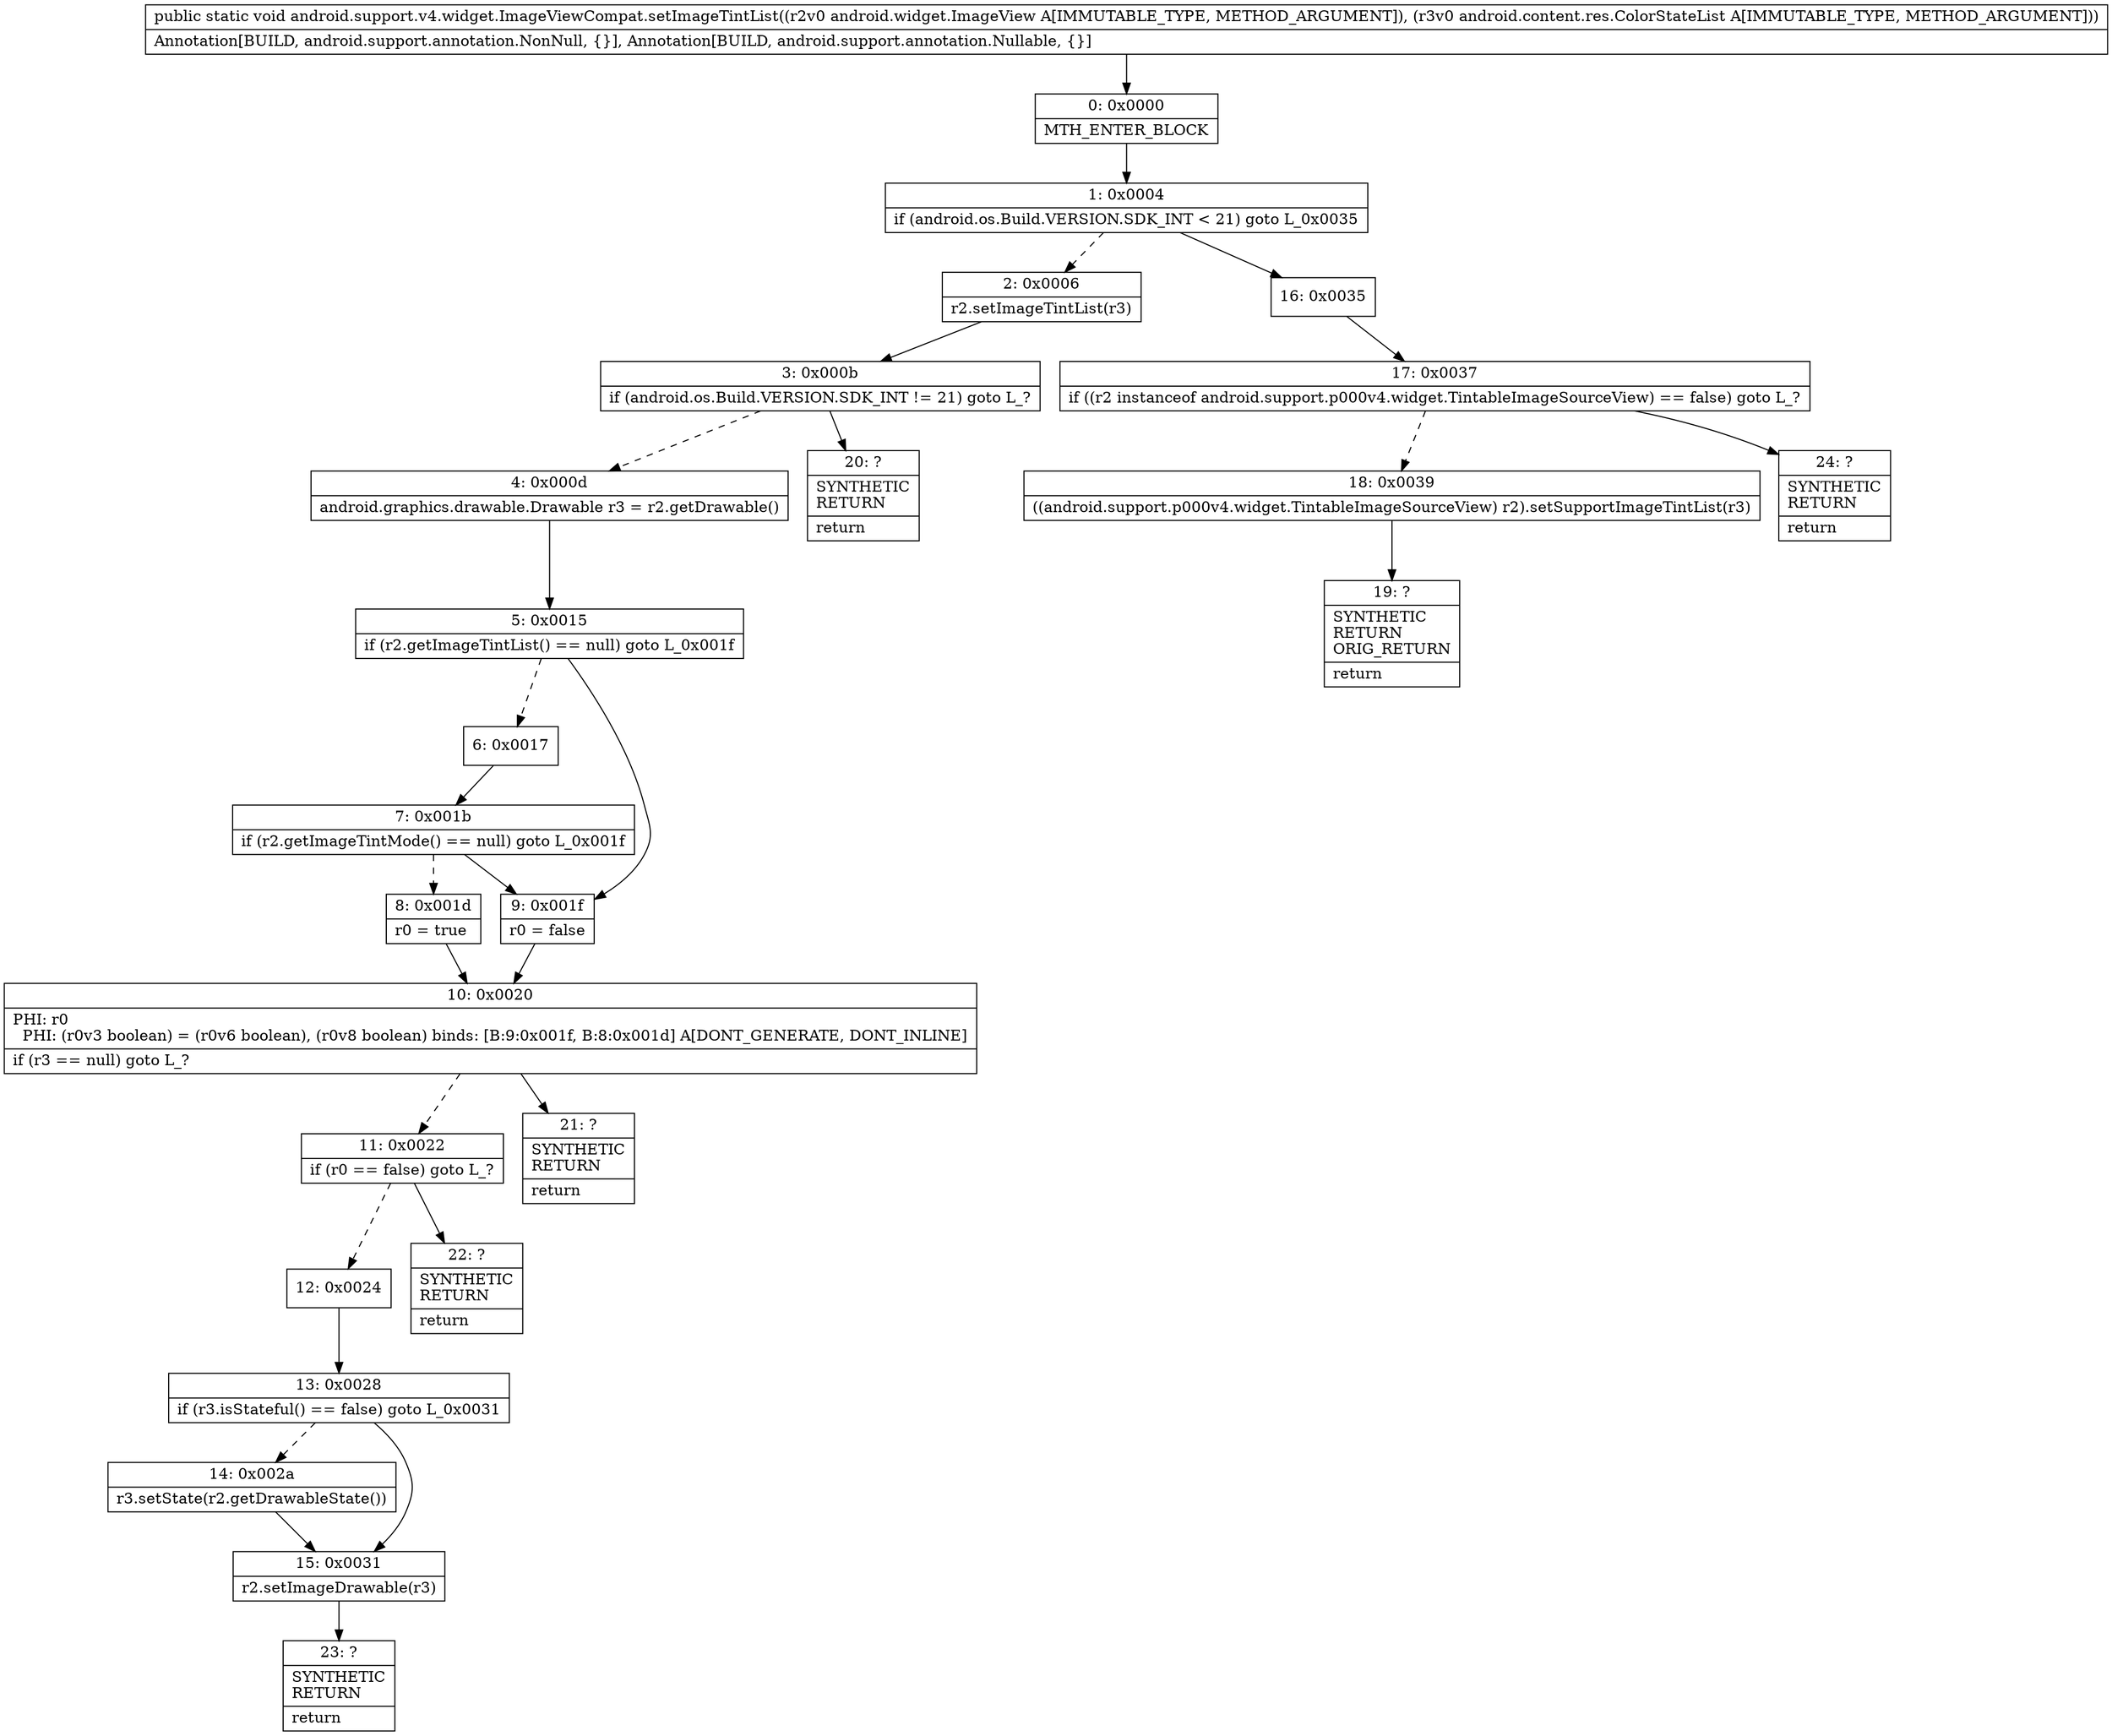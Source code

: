digraph "CFG forandroid.support.v4.widget.ImageViewCompat.setImageTintList(Landroid\/widget\/ImageView;Landroid\/content\/res\/ColorStateList;)V" {
Node_0 [shape=record,label="{0\:\ 0x0000|MTH_ENTER_BLOCK\l}"];
Node_1 [shape=record,label="{1\:\ 0x0004|if (android.os.Build.VERSION.SDK_INT \< 21) goto L_0x0035\l}"];
Node_2 [shape=record,label="{2\:\ 0x0006|r2.setImageTintList(r3)\l}"];
Node_3 [shape=record,label="{3\:\ 0x000b|if (android.os.Build.VERSION.SDK_INT != 21) goto L_?\l}"];
Node_4 [shape=record,label="{4\:\ 0x000d|android.graphics.drawable.Drawable r3 = r2.getDrawable()\l}"];
Node_5 [shape=record,label="{5\:\ 0x0015|if (r2.getImageTintList() == null) goto L_0x001f\l}"];
Node_6 [shape=record,label="{6\:\ 0x0017}"];
Node_7 [shape=record,label="{7\:\ 0x001b|if (r2.getImageTintMode() == null) goto L_0x001f\l}"];
Node_8 [shape=record,label="{8\:\ 0x001d|r0 = true\l}"];
Node_9 [shape=record,label="{9\:\ 0x001f|r0 = false\l}"];
Node_10 [shape=record,label="{10\:\ 0x0020|PHI: r0 \l  PHI: (r0v3 boolean) = (r0v6 boolean), (r0v8 boolean) binds: [B:9:0x001f, B:8:0x001d] A[DONT_GENERATE, DONT_INLINE]\l|if (r3 == null) goto L_?\l}"];
Node_11 [shape=record,label="{11\:\ 0x0022|if (r0 == false) goto L_?\l}"];
Node_12 [shape=record,label="{12\:\ 0x0024}"];
Node_13 [shape=record,label="{13\:\ 0x0028|if (r3.isStateful() == false) goto L_0x0031\l}"];
Node_14 [shape=record,label="{14\:\ 0x002a|r3.setState(r2.getDrawableState())\l}"];
Node_15 [shape=record,label="{15\:\ 0x0031|r2.setImageDrawable(r3)\l}"];
Node_16 [shape=record,label="{16\:\ 0x0035}"];
Node_17 [shape=record,label="{17\:\ 0x0037|if ((r2 instanceof android.support.p000v4.widget.TintableImageSourceView) == false) goto L_?\l}"];
Node_18 [shape=record,label="{18\:\ 0x0039|((android.support.p000v4.widget.TintableImageSourceView) r2).setSupportImageTintList(r3)\l}"];
Node_19 [shape=record,label="{19\:\ ?|SYNTHETIC\lRETURN\lORIG_RETURN\l|return\l}"];
Node_20 [shape=record,label="{20\:\ ?|SYNTHETIC\lRETURN\l|return\l}"];
Node_21 [shape=record,label="{21\:\ ?|SYNTHETIC\lRETURN\l|return\l}"];
Node_22 [shape=record,label="{22\:\ ?|SYNTHETIC\lRETURN\l|return\l}"];
Node_23 [shape=record,label="{23\:\ ?|SYNTHETIC\lRETURN\l|return\l}"];
Node_24 [shape=record,label="{24\:\ ?|SYNTHETIC\lRETURN\l|return\l}"];
MethodNode[shape=record,label="{public static void android.support.v4.widget.ImageViewCompat.setImageTintList((r2v0 android.widget.ImageView A[IMMUTABLE_TYPE, METHOD_ARGUMENT]), (r3v0 android.content.res.ColorStateList A[IMMUTABLE_TYPE, METHOD_ARGUMENT]))  | Annotation[BUILD, android.support.annotation.NonNull, \{\}], Annotation[BUILD, android.support.annotation.Nullable, \{\}]\l}"];
MethodNode -> Node_0;
Node_0 -> Node_1;
Node_1 -> Node_2[style=dashed];
Node_1 -> Node_16;
Node_2 -> Node_3;
Node_3 -> Node_4[style=dashed];
Node_3 -> Node_20;
Node_4 -> Node_5;
Node_5 -> Node_6[style=dashed];
Node_5 -> Node_9;
Node_6 -> Node_7;
Node_7 -> Node_8[style=dashed];
Node_7 -> Node_9;
Node_8 -> Node_10;
Node_9 -> Node_10;
Node_10 -> Node_11[style=dashed];
Node_10 -> Node_21;
Node_11 -> Node_12[style=dashed];
Node_11 -> Node_22;
Node_12 -> Node_13;
Node_13 -> Node_14[style=dashed];
Node_13 -> Node_15;
Node_14 -> Node_15;
Node_15 -> Node_23;
Node_16 -> Node_17;
Node_17 -> Node_18[style=dashed];
Node_17 -> Node_24;
Node_18 -> Node_19;
}

